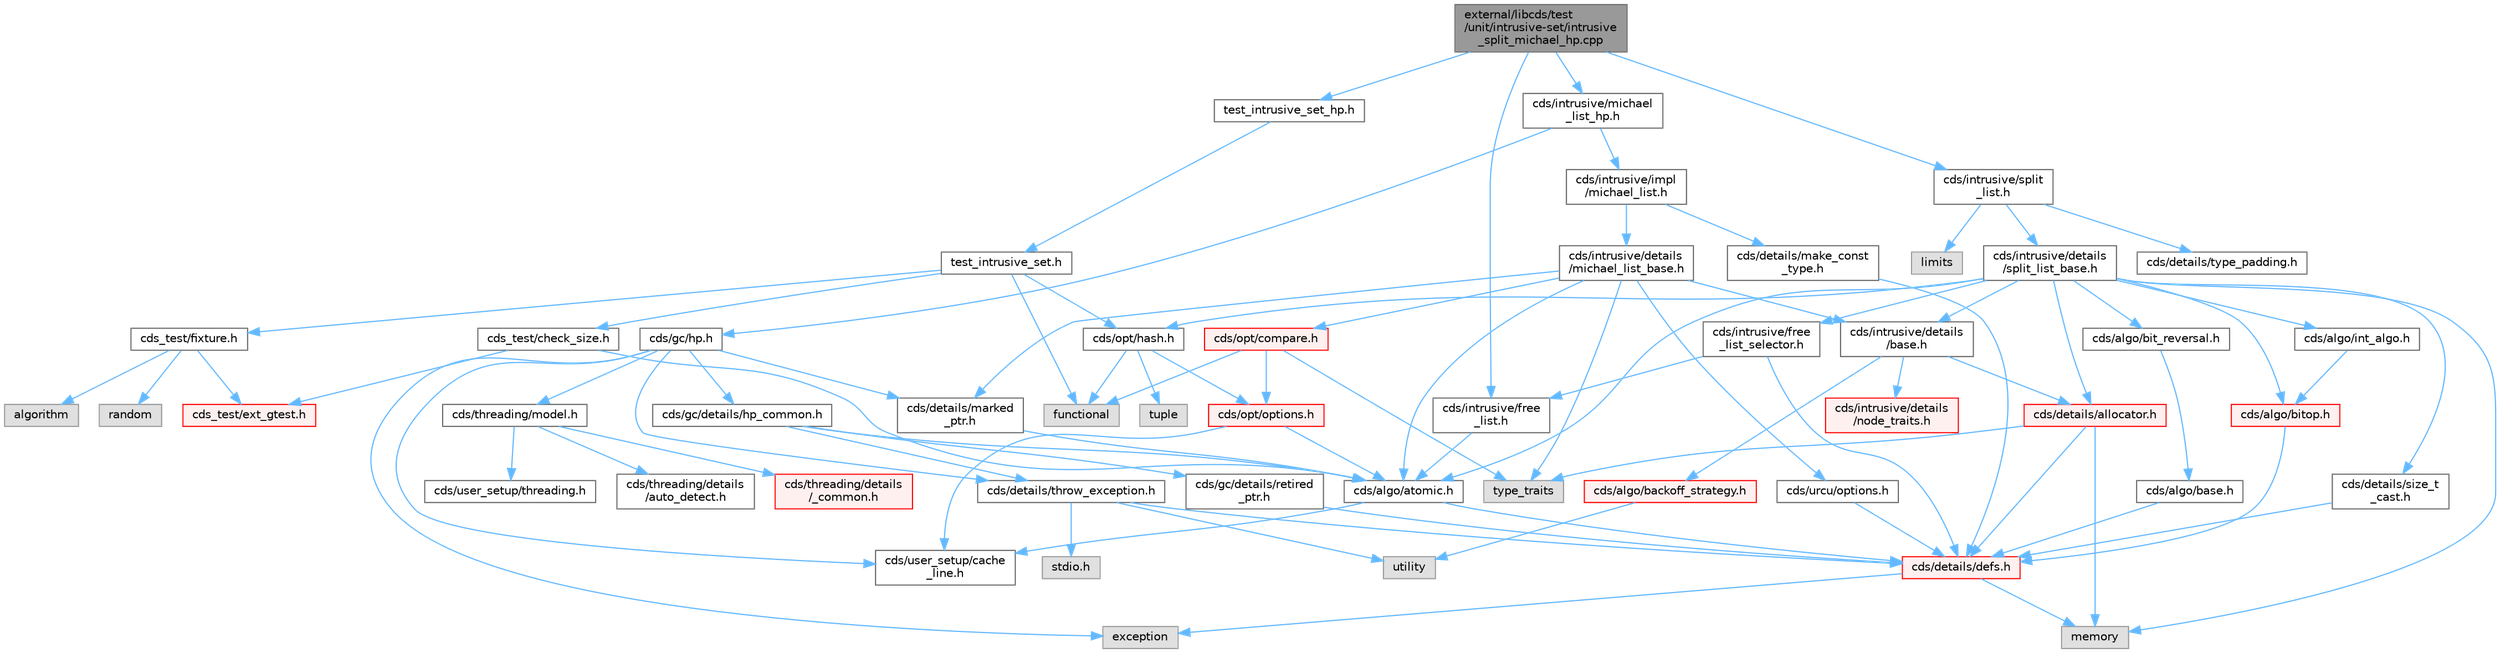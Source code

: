 digraph "external/libcds/test/unit/intrusive-set/intrusive_split_michael_hp.cpp"
{
 // LATEX_PDF_SIZE
  bgcolor="transparent";
  edge [fontname=Helvetica,fontsize=10,labelfontname=Helvetica,labelfontsize=10];
  node [fontname=Helvetica,fontsize=10,shape=box,height=0.2,width=0.4];
  Node1 [id="Node000001",label="external/libcds/test\l/unit/intrusive-set/intrusive\l_split_michael_hp.cpp",height=0.2,width=0.4,color="gray40", fillcolor="grey60", style="filled", fontcolor="black",tooltip=" "];
  Node1 -> Node2 [id="edge84_Node000001_Node000002",color="steelblue1",style="solid",tooltip=" "];
  Node2 [id="Node000002",label="test_intrusive_set_hp.h",height=0.2,width=0.4,color="grey40", fillcolor="white", style="filled",URL="$test__intrusive__set__hp_8h.html",tooltip=" "];
  Node2 -> Node3 [id="edge85_Node000002_Node000003",color="steelblue1",style="solid",tooltip=" "];
  Node3 [id="Node000003",label="test_intrusive_set.h",height=0.2,width=0.4,color="grey40", fillcolor="white", style="filled",URL="$intrusive-set_2test__intrusive__set_8h.html",tooltip=" "];
  Node3 -> Node4 [id="edge86_Node000003_Node000004",color="steelblue1",style="solid",tooltip=" "];
  Node4 [id="Node000004",label="cds_test/check_size.h",height=0.2,width=0.4,color="grey40", fillcolor="white", style="filled",URL="$check__size_8h.html",tooltip=" "];
  Node4 -> Node5 [id="edge87_Node000004_Node000005",color="steelblue1",style="solid",tooltip=" "];
  Node5 [id="Node000005",label="cds_test/ext_gtest.h",height=0.2,width=0.4,color="red", fillcolor="#FFF0F0", style="filled",URL="$ext__gtest_8h.html",tooltip=" "];
  Node4 -> Node7 [id="edge88_Node000004_Node000007",color="steelblue1",style="solid",tooltip=" "];
  Node7 [id="Node000007",label="cds/algo/atomic.h",height=0.2,width=0.4,color="grey40", fillcolor="white", style="filled",URL="$external_2libcds_2cds_2algo_2atomic_8h.html",tooltip=" "];
  Node7 -> Node8 [id="edge89_Node000007_Node000008",color="steelblue1",style="solid",tooltip=" "];
  Node8 [id="Node000008",label="cds/details/defs.h",height=0.2,width=0.4,color="red", fillcolor="#FFF0F0", style="filled",URL="$details_2defs_8h.html",tooltip=" "];
  Node8 -> Node13 [id="edge90_Node000008_Node000013",color="steelblue1",style="solid",tooltip=" "];
  Node13 [id="Node000013",label="exception",height=0.2,width=0.4,color="grey60", fillcolor="#E0E0E0", style="filled",tooltip=" "];
  Node8 -> Node16 [id="edge91_Node000008_Node000016",color="steelblue1",style="solid",tooltip=" "];
  Node16 [id="Node000016",label="memory",height=0.2,width=0.4,color="grey60", fillcolor="#E0E0E0", style="filled",tooltip=" "];
  Node7 -> Node21 [id="edge92_Node000007_Node000021",color="steelblue1",style="solid",tooltip=" "];
  Node21 [id="Node000021",label="cds/user_setup/cache\l_line.h",height=0.2,width=0.4,color="grey40", fillcolor="white", style="filled",URL="$cache__line_8h.html",tooltip="Cache-line size definition"];
  Node3 -> Node22 [id="edge93_Node000003_Node000022",color="steelblue1",style="solid",tooltip=" "];
  Node22 [id="Node000022",label="cds_test/fixture.h",height=0.2,width=0.4,color="grey40", fillcolor="white", style="filled",URL="$fixture_8h.html",tooltip=" "];
  Node22 -> Node5 [id="edge94_Node000022_Node000005",color="steelblue1",style="solid",tooltip=" "];
  Node22 -> Node23 [id="edge95_Node000022_Node000023",color="steelblue1",style="solid",tooltip=" "];
  Node23 [id="Node000023",label="algorithm",height=0.2,width=0.4,color="grey60", fillcolor="#E0E0E0", style="filled",tooltip=" "];
  Node22 -> Node24 [id="edge96_Node000022_Node000024",color="steelblue1",style="solid",tooltip=" "];
  Node24 [id="Node000024",label="random",height=0.2,width=0.4,color="grey60", fillcolor="#E0E0E0", style="filled",tooltip=" "];
  Node3 -> Node25 [id="edge97_Node000003_Node000025",color="steelblue1",style="solid",tooltip=" "];
  Node25 [id="Node000025",label="cds/opt/hash.h",height=0.2,width=0.4,color="grey40", fillcolor="white", style="filled",URL="$external_2libcds_2cds_2opt_2hash_8h.html",tooltip=" "];
  Node25 -> Node26 [id="edge98_Node000025_Node000026",color="steelblue1",style="solid",tooltip=" "];
  Node26 [id="Node000026",label="tuple",height=0.2,width=0.4,color="grey60", fillcolor="#E0E0E0", style="filled",tooltip=" "];
  Node25 -> Node27 [id="edge99_Node000025_Node000027",color="steelblue1",style="solid",tooltip=" "];
  Node27 [id="Node000027",label="functional",height=0.2,width=0.4,color="grey60", fillcolor="#E0E0E0", style="filled",tooltip=" "];
  Node25 -> Node28 [id="edge100_Node000025_Node000028",color="steelblue1",style="solid",tooltip=" "];
  Node28 [id="Node000028",label="cds/opt/options.h",height=0.2,width=0.4,color="red", fillcolor="#FFF0F0", style="filled",URL="$opt_2options_8h.html",tooltip=" "];
  Node28 -> Node21 [id="edge101_Node000028_Node000021",color="steelblue1",style="solid",tooltip=" "];
  Node28 -> Node7 [id="edge102_Node000028_Node000007",color="steelblue1",style="solid",tooltip=" "];
  Node3 -> Node27 [id="edge103_Node000003_Node000027",color="steelblue1",style="solid",tooltip=" "];
  Node1 -> Node46 [id="edge104_Node000001_Node000046",color="steelblue1",style="solid",tooltip=" "];
  Node46 [id="Node000046",label="cds/intrusive/michael\l_list_hp.h",height=0.2,width=0.4,color="grey40", fillcolor="white", style="filled",URL="$intrusive_2michael__list__hp_8h.html",tooltip=" "];
  Node46 -> Node47 [id="edge105_Node000046_Node000047",color="steelblue1",style="solid",tooltip=" "];
  Node47 [id="Node000047",label="cds/gc/hp.h",height=0.2,width=0.4,color="grey40", fillcolor="white", style="filled",URL="$hp_8h.html",tooltip=" "];
  Node47 -> Node13 [id="edge106_Node000047_Node000013",color="steelblue1",style="solid",tooltip=" "];
  Node47 -> Node48 [id="edge107_Node000047_Node000048",color="steelblue1",style="solid",tooltip=" "];
  Node48 [id="Node000048",label="cds/gc/details/hp_common.h",height=0.2,width=0.4,color="grey40", fillcolor="white", style="filled",URL="$hp__common_8h.html",tooltip=" "];
  Node48 -> Node7 [id="edge108_Node000048_Node000007",color="steelblue1",style="solid",tooltip=" "];
  Node48 -> Node49 [id="edge109_Node000048_Node000049",color="steelblue1",style="solid",tooltip=" "];
  Node49 [id="Node000049",label="cds/gc/details/retired\l_ptr.h",height=0.2,width=0.4,color="grey40", fillcolor="white", style="filled",URL="$retired__ptr_8h.html",tooltip=" "];
  Node49 -> Node8 [id="edge110_Node000049_Node000008",color="steelblue1",style="solid",tooltip=" "];
  Node48 -> Node43 [id="edge111_Node000048_Node000043",color="steelblue1",style="solid",tooltip=" "];
  Node43 [id="Node000043",label="cds/details/throw_exception.h",height=0.2,width=0.4,color="grey40", fillcolor="white", style="filled",URL="$throw__exception_8h.html",tooltip=" "];
  Node43 -> Node8 [id="edge112_Node000043_Node000008",color="steelblue1",style="solid",tooltip=" "];
  Node43 -> Node44 [id="edge113_Node000043_Node000044",color="steelblue1",style="solid",tooltip=" "];
  Node44 [id="Node000044",label="stdio.h",height=0.2,width=0.4,color="grey60", fillcolor="#E0E0E0", style="filled",tooltip=" "];
  Node43 -> Node45 [id="edge114_Node000043_Node000045",color="steelblue1",style="solid",tooltip=" "];
  Node45 [id="Node000045",label="utility",height=0.2,width=0.4,color="grey60", fillcolor="#E0E0E0", style="filled",tooltip=" "];
  Node47 -> Node50 [id="edge115_Node000047_Node000050",color="steelblue1",style="solid",tooltip=" "];
  Node50 [id="Node000050",label="cds/threading/model.h",height=0.2,width=0.4,color="grey40", fillcolor="white", style="filled",URL="$model_8h.html",tooltip=" "];
  Node50 -> Node51 [id="edge116_Node000050_Node000051",color="steelblue1",style="solid",tooltip=" "];
  Node51 [id="Node000051",label="cds/threading/details\l/_common.h",height=0.2,width=0.4,color="red", fillcolor="#FFF0F0", style="filled",URL="$__common_8h.html",tooltip=" "];
  Node50 -> Node63 [id="edge117_Node000050_Node000063",color="steelblue1",style="solid",tooltip=" "];
  Node63 [id="Node000063",label="cds/user_setup/threading.h",height=0.2,width=0.4,color="grey40", fillcolor="white", style="filled",URL="$external_2libcds_2cds_2user__setup_2threading_8h.html",tooltip=" "];
  Node50 -> Node64 [id="edge118_Node000050_Node000064",color="steelblue1",style="solid",tooltip=" "];
  Node64 [id="Node000064",label="cds/threading/details\l/auto_detect.h",height=0.2,width=0.4,color="grey40", fillcolor="white", style="filled",URL="$auto__detect_8h.html",tooltip=" "];
  Node47 -> Node43 [id="edge119_Node000047_Node000043",color="steelblue1",style="solid",tooltip=" "];
  Node47 -> Node59 [id="edge120_Node000047_Node000059",color="steelblue1",style="solid",tooltip=" "];
  Node59 [id="Node000059",label="cds/details/marked\l_ptr.h",height=0.2,width=0.4,color="grey40", fillcolor="white", style="filled",URL="$marked__ptr_8h.html",tooltip=" "];
  Node59 -> Node7 [id="edge121_Node000059_Node000007",color="steelblue1",style="solid",tooltip=" "];
  Node47 -> Node21 [id="edge122_Node000047_Node000021",color="steelblue1",style="solid",tooltip=" "];
  Node46 -> Node65 [id="edge123_Node000046_Node000065",color="steelblue1",style="solid",tooltip=" "];
  Node65 [id="Node000065",label="cds/intrusive/impl\l/michael_list.h",height=0.2,width=0.4,color="grey40", fillcolor="white", style="filled",URL="$intrusive_2impl_2michael__list_8h.html",tooltip=" "];
  Node65 -> Node66 [id="edge124_Node000065_Node000066",color="steelblue1",style="solid",tooltip=" "];
  Node66 [id="Node000066",label="cds/intrusive/details\l/michael_list_base.h",height=0.2,width=0.4,color="grey40", fillcolor="white", style="filled",URL="$intrusive_2details_2michael__list__base_8h.html",tooltip=" "];
  Node66 -> Node55 [id="edge125_Node000066_Node000055",color="steelblue1",style="solid",tooltip=" "];
  Node55 [id="Node000055",label="type_traits",height=0.2,width=0.4,color="grey60", fillcolor="#E0E0E0", style="filled",tooltip=" "];
  Node66 -> Node67 [id="edge126_Node000066_Node000067",color="steelblue1",style="solid",tooltip=" "];
  Node67 [id="Node000067",label="cds/intrusive/details\l/base.h",height=0.2,width=0.4,color="grey40", fillcolor="white", style="filled",URL="$external_2libcds_2cds_2intrusive_2details_2base_8h.html",tooltip=" "];
  Node67 -> Node68 [id="edge127_Node000067_Node000068",color="steelblue1",style="solid",tooltip=" "];
  Node68 [id="Node000068",label="cds/intrusive/details\l/node_traits.h",height=0.2,width=0.4,color="red", fillcolor="#FFF0F0", style="filled",URL="$node__traits_8h.html",tooltip=" "];
  Node67 -> Node54 [id="edge128_Node000067_Node000054",color="steelblue1",style="solid",tooltip=" "];
  Node54 [id="Node000054",label="cds/details/allocator.h",height=0.2,width=0.4,color="red", fillcolor="#FFF0F0", style="filled",URL="$external_2libcds_2cds_2details_2allocator_8h.html",tooltip=" "];
  Node54 -> Node55 [id="edge129_Node000054_Node000055",color="steelblue1",style="solid",tooltip=" "];
  Node54 -> Node16 [id="edge130_Node000054_Node000016",color="steelblue1",style="solid",tooltip=" "];
  Node54 -> Node8 [id="edge131_Node000054_Node000008",color="steelblue1",style="solid",tooltip=" "];
  Node67 -> Node70 [id="edge132_Node000067_Node000070",color="steelblue1",style="solid",tooltip=" "];
  Node70 [id="Node000070",label="cds/algo/backoff_strategy.h",height=0.2,width=0.4,color="red", fillcolor="#FFF0F0", style="filled",URL="$backoff__strategy_8h.html",tooltip=" "];
  Node70 -> Node45 [id="edge133_Node000070_Node000045",color="steelblue1",style="solid",tooltip=" "];
  Node66 -> Node74 [id="edge134_Node000066_Node000074",color="steelblue1",style="solid",tooltip=" "];
  Node74 [id="Node000074",label="cds/opt/compare.h",height=0.2,width=0.4,color="red", fillcolor="#FFF0F0", style="filled",URL="$external_2libcds_2cds_2opt_2compare_8h.html",tooltip=" "];
  Node74 -> Node55 [id="edge135_Node000074_Node000055",color="steelblue1",style="solid",tooltip=" "];
  Node74 -> Node27 [id="edge136_Node000074_Node000027",color="steelblue1",style="solid",tooltip=" "];
  Node74 -> Node28 [id="edge137_Node000074_Node000028",color="steelblue1",style="solid",tooltip=" "];
  Node66 -> Node7 [id="edge138_Node000066_Node000007",color="steelblue1",style="solid",tooltip=" "];
  Node66 -> Node59 [id="edge139_Node000066_Node000059",color="steelblue1",style="solid",tooltip=" "];
  Node66 -> Node75 [id="edge140_Node000066_Node000075",color="steelblue1",style="solid",tooltip=" "];
  Node75 [id="Node000075",label="cds/urcu/options.h",height=0.2,width=0.4,color="grey40", fillcolor="white", style="filled",URL="$urcu_2options_8h.html",tooltip=" "];
  Node75 -> Node8 [id="edge141_Node000075_Node000008",color="steelblue1",style="solid",tooltip=" "];
  Node65 -> Node76 [id="edge142_Node000065_Node000076",color="steelblue1",style="solid",tooltip=" "];
  Node76 [id="Node000076",label="cds/details/make_const\l_type.h",height=0.2,width=0.4,color="grey40", fillcolor="white", style="filled",URL="$make__const__type_8h.html",tooltip=" "];
  Node76 -> Node8 [id="edge143_Node000076_Node000008",color="steelblue1",style="solid",tooltip=" "];
  Node1 -> Node77 [id="edge144_Node000001_Node000077",color="steelblue1",style="solid",tooltip=" "];
  Node77 [id="Node000077",label="cds/intrusive/split\l_list.h",height=0.2,width=0.4,color="grey40", fillcolor="white", style="filled",URL="$split__list_8h.html",tooltip=" "];
  Node77 -> Node78 [id="edge145_Node000077_Node000078",color="steelblue1",style="solid",tooltip=" "];
  Node78 [id="Node000078",label="limits",height=0.2,width=0.4,color="grey60", fillcolor="#E0E0E0", style="filled",tooltip=" "];
  Node77 -> Node79 [id="edge146_Node000077_Node000079",color="steelblue1",style="solid",tooltip=" "];
  Node79 [id="Node000079",label="cds/intrusive/details\l/split_list_base.h",height=0.2,width=0.4,color="grey40", fillcolor="white", style="filled",URL="$intrusive_2details_2split__list__base_8h.html",tooltip=" "];
  Node79 -> Node67 [id="edge147_Node000079_Node000067",color="steelblue1",style="solid",tooltip=" "];
  Node79 -> Node7 [id="edge148_Node000079_Node000007",color="steelblue1",style="solid",tooltip=" "];
  Node79 -> Node80 [id="edge149_Node000079_Node000080",color="steelblue1",style="solid",tooltip=" "];
  Node80 [id="Node000080",label="cds/algo/bit_reversal.h",height=0.2,width=0.4,color="grey40", fillcolor="white", style="filled",URL="$bit__reversal_8h.html",tooltip=" "];
  Node80 -> Node62 [id="edge150_Node000080_Node000062",color="steelblue1",style="solid",tooltip=" "];
  Node62 [id="Node000062",label="cds/algo/base.h",height=0.2,width=0.4,color="grey40", fillcolor="white", style="filled",URL="$external_2libcds_2cds_2algo_2base_8h.html",tooltip=" "];
  Node62 -> Node8 [id="edge151_Node000062_Node000008",color="steelblue1",style="solid",tooltip=" "];
  Node79 -> Node54 [id="edge152_Node000079_Node000054",color="steelblue1",style="solid",tooltip=" "];
  Node79 -> Node36 [id="edge153_Node000079_Node000036",color="steelblue1",style="solid",tooltip=" "];
  Node36 [id="Node000036",label="cds/algo/int_algo.h",height=0.2,width=0.4,color="grey40", fillcolor="white", style="filled",URL="$int__algo_8h.html",tooltip=" "];
  Node36 -> Node37 [id="edge154_Node000036_Node000037",color="steelblue1",style="solid",tooltip=" "];
  Node37 [id="Node000037",label="cds/algo/bitop.h",height=0.2,width=0.4,color="red", fillcolor="#FFF0F0", style="filled",URL="$algo_2bitop_8h.html",tooltip=" "];
  Node37 -> Node8 [id="edge155_Node000037_Node000008",color="steelblue1",style="solid",tooltip=" "];
  Node79 -> Node37 [id="edge156_Node000079_Node000037",color="steelblue1",style="solid",tooltip=" "];
  Node79 -> Node25 [id="edge157_Node000079_Node000025",color="steelblue1",style="solid",tooltip=" "];
  Node79 -> Node81 [id="edge158_Node000079_Node000081",color="steelblue1",style="solid",tooltip=" "];
  Node81 [id="Node000081",label="cds/intrusive/free\l_list_selector.h",height=0.2,width=0.4,color="grey40", fillcolor="white", style="filled",URL="$free__list__selector_8h.html",tooltip=" "];
  Node81 -> Node8 [id="edge159_Node000081_Node000008",color="steelblue1",style="solid",tooltip=" "];
  Node81 -> Node82 [id="edge160_Node000081_Node000082",color="steelblue1",style="solid",tooltip=" "];
  Node82 [id="Node000082",label="cds/intrusive/free\l_list.h",height=0.2,width=0.4,color="grey40", fillcolor="white", style="filled",URL="$free__list_8h.html",tooltip=" "];
  Node82 -> Node7 [id="edge161_Node000082_Node000007",color="steelblue1",style="solid",tooltip=" "];
  Node79 -> Node83 [id="edge162_Node000079_Node000083",color="steelblue1",style="solid",tooltip=" "];
  Node83 [id="Node000083",label="cds/details/size_t\l_cast.h",height=0.2,width=0.4,color="grey40", fillcolor="white", style="filled",URL="$size__t__cast_8h.html",tooltip=" "];
  Node83 -> Node8 [id="edge163_Node000083_Node000008",color="steelblue1",style="solid",tooltip=" "];
  Node79 -> Node16 [id="edge164_Node000079_Node000016",color="steelblue1",style="solid",tooltip=" "];
  Node77 -> Node84 [id="edge165_Node000077_Node000084",color="steelblue1",style="solid",tooltip=" "];
  Node84 [id="Node000084",label="cds/details/type_padding.h",height=0.2,width=0.4,color="grey40", fillcolor="white", style="filled",URL="$type__padding_8h.html",tooltip=" "];
  Node1 -> Node82 [id="edge166_Node000001_Node000082",color="steelblue1",style="solid",tooltip=" "];
}
